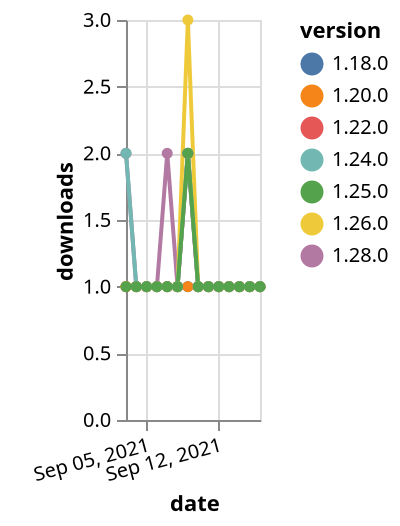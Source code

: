 {"$schema": "https://vega.github.io/schema/vega-lite/v5.json", "description": "A simple bar chart with embedded data.", "data": {"values": [{"date": "2021-09-03", "total": 220, "delta": 1, "version": "1.18.0"}, {"date": "2021-09-04", "total": 221, "delta": 1, "version": "1.18.0"}, {"date": "2021-09-05", "total": 222, "delta": 1, "version": "1.18.0"}, {"date": "2021-09-06", "total": 223, "delta": 1, "version": "1.18.0"}, {"date": "2021-09-07", "total": 224, "delta": 1, "version": "1.18.0"}, {"date": "2021-09-08", "total": 225, "delta": 1, "version": "1.18.0"}, {"date": "2021-09-09", "total": 226, "delta": 1, "version": "1.18.0"}, {"date": "2021-09-10", "total": 227, "delta": 1, "version": "1.18.0"}, {"date": "2021-09-11", "total": 228, "delta": 1, "version": "1.18.0"}, {"date": "2021-09-12", "total": 229, "delta": 1, "version": "1.18.0"}, {"date": "2021-09-13", "total": 230, "delta": 1, "version": "1.18.0"}, {"date": "2021-09-14", "total": 231, "delta": 1, "version": "1.18.0"}, {"date": "2021-09-15", "total": 232, "delta": 1, "version": "1.18.0"}, {"date": "2021-09-16", "total": 233, "delta": 1, "version": "1.18.0"}, {"date": "2021-09-03", "total": 167, "delta": 1, "version": "1.22.0"}, {"date": "2021-09-04", "total": 168, "delta": 1, "version": "1.22.0"}, {"date": "2021-09-05", "total": 169, "delta": 1, "version": "1.22.0"}, {"date": "2021-09-06", "total": 170, "delta": 1, "version": "1.22.0"}, {"date": "2021-09-07", "total": 171, "delta": 1, "version": "1.22.0"}, {"date": "2021-09-08", "total": 172, "delta": 1, "version": "1.22.0"}, {"date": "2021-09-09", "total": 174, "delta": 2, "version": "1.22.0"}, {"date": "2021-09-10", "total": 175, "delta": 1, "version": "1.22.0"}, {"date": "2021-09-11", "total": 176, "delta": 1, "version": "1.22.0"}, {"date": "2021-09-12", "total": 177, "delta": 1, "version": "1.22.0"}, {"date": "2021-09-13", "total": 178, "delta": 1, "version": "1.22.0"}, {"date": "2021-09-14", "total": 179, "delta": 1, "version": "1.22.0"}, {"date": "2021-09-15", "total": 180, "delta": 1, "version": "1.22.0"}, {"date": "2021-09-16", "total": 181, "delta": 1, "version": "1.22.0"}, {"date": "2021-09-03", "total": 115, "delta": 2, "version": "1.28.0"}, {"date": "2021-09-04", "total": 116, "delta": 1, "version": "1.28.0"}, {"date": "2021-09-05", "total": 117, "delta": 1, "version": "1.28.0"}, {"date": "2021-09-06", "total": 118, "delta": 1, "version": "1.28.0"}, {"date": "2021-09-07", "total": 120, "delta": 2, "version": "1.28.0"}, {"date": "2021-09-08", "total": 121, "delta": 1, "version": "1.28.0"}, {"date": "2021-09-09", "total": 123, "delta": 2, "version": "1.28.0"}, {"date": "2021-09-10", "total": 124, "delta": 1, "version": "1.28.0"}, {"date": "2021-09-11", "total": 125, "delta": 1, "version": "1.28.0"}, {"date": "2021-09-12", "total": 126, "delta": 1, "version": "1.28.0"}, {"date": "2021-09-13", "total": 127, "delta": 1, "version": "1.28.0"}, {"date": "2021-09-14", "total": 128, "delta": 1, "version": "1.28.0"}, {"date": "2021-09-15", "total": 129, "delta": 1, "version": "1.28.0"}, {"date": "2021-09-16", "total": 130, "delta": 1, "version": "1.28.0"}, {"date": "2021-09-03", "total": 164, "delta": 1, "version": "1.26.0"}, {"date": "2021-09-04", "total": 165, "delta": 1, "version": "1.26.0"}, {"date": "2021-09-05", "total": 166, "delta": 1, "version": "1.26.0"}, {"date": "2021-09-06", "total": 167, "delta": 1, "version": "1.26.0"}, {"date": "2021-09-07", "total": 168, "delta": 1, "version": "1.26.0"}, {"date": "2021-09-08", "total": 169, "delta": 1, "version": "1.26.0"}, {"date": "2021-09-09", "total": 172, "delta": 3, "version": "1.26.0"}, {"date": "2021-09-10", "total": 173, "delta": 1, "version": "1.26.0"}, {"date": "2021-09-11", "total": 174, "delta": 1, "version": "1.26.0"}, {"date": "2021-09-12", "total": 175, "delta": 1, "version": "1.26.0"}, {"date": "2021-09-13", "total": 176, "delta": 1, "version": "1.26.0"}, {"date": "2021-09-14", "total": 177, "delta": 1, "version": "1.26.0"}, {"date": "2021-09-15", "total": 178, "delta": 1, "version": "1.26.0"}, {"date": "2021-09-16", "total": 179, "delta": 1, "version": "1.26.0"}, {"date": "2021-09-03", "total": 290, "delta": 1, "version": "1.20.0"}, {"date": "2021-09-04", "total": 291, "delta": 1, "version": "1.20.0"}, {"date": "2021-09-05", "total": 292, "delta": 1, "version": "1.20.0"}, {"date": "2021-09-06", "total": 293, "delta": 1, "version": "1.20.0"}, {"date": "2021-09-07", "total": 294, "delta": 1, "version": "1.20.0"}, {"date": "2021-09-08", "total": 295, "delta": 1, "version": "1.20.0"}, {"date": "2021-09-09", "total": 296, "delta": 1, "version": "1.20.0"}, {"date": "2021-09-10", "total": 297, "delta": 1, "version": "1.20.0"}, {"date": "2021-09-11", "total": 298, "delta": 1, "version": "1.20.0"}, {"date": "2021-09-12", "total": 299, "delta": 1, "version": "1.20.0"}, {"date": "2021-09-13", "total": 300, "delta": 1, "version": "1.20.0"}, {"date": "2021-09-14", "total": 301, "delta": 1, "version": "1.20.0"}, {"date": "2021-09-15", "total": 302, "delta": 1, "version": "1.20.0"}, {"date": "2021-09-16", "total": 303, "delta": 1, "version": "1.20.0"}, {"date": "2021-09-03", "total": 147, "delta": 2, "version": "1.24.0"}, {"date": "2021-09-04", "total": 148, "delta": 1, "version": "1.24.0"}, {"date": "2021-09-05", "total": 149, "delta": 1, "version": "1.24.0"}, {"date": "2021-09-06", "total": 150, "delta": 1, "version": "1.24.0"}, {"date": "2021-09-07", "total": 151, "delta": 1, "version": "1.24.0"}, {"date": "2021-09-08", "total": 152, "delta": 1, "version": "1.24.0"}, {"date": "2021-09-09", "total": 154, "delta": 2, "version": "1.24.0"}, {"date": "2021-09-10", "total": 155, "delta": 1, "version": "1.24.0"}, {"date": "2021-09-11", "total": 156, "delta": 1, "version": "1.24.0"}, {"date": "2021-09-12", "total": 157, "delta": 1, "version": "1.24.0"}, {"date": "2021-09-13", "total": 158, "delta": 1, "version": "1.24.0"}, {"date": "2021-09-14", "total": 159, "delta": 1, "version": "1.24.0"}, {"date": "2021-09-15", "total": 160, "delta": 1, "version": "1.24.0"}, {"date": "2021-09-16", "total": 161, "delta": 1, "version": "1.24.0"}, {"date": "2021-09-03", "total": 137, "delta": 1, "version": "1.25.0"}, {"date": "2021-09-04", "total": 138, "delta": 1, "version": "1.25.0"}, {"date": "2021-09-05", "total": 139, "delta": 1, "version": "1.25.0"}, {"date": "2021-09-06", "total": 140, "delta": 1, "version": "1.25.0"}, {"date": "2021-09-07", "total": 141, "delta": 1, "version": "1.25.0"}, {"date": "2021-09-08", "total": 142, "delta": 1, "version": "1.25.0"}, {"date": "2021-09-09", "total": 144, "delta": 2, "version": "1.25.0"}, {"date": "2021-09-10", "total": 145, "delta": 1, "version": "1.25.0"}, {"date": "2021-09-11", "total": 146, "delta": 1, "version": "1.25.0"}, {"date": "2021-09-12", "total": 147, "delta": 1, "version": "1.25.0"}, {"date": "2021-09-13", "total": 148, "delta": 1, "version": "1.25.0"}, {"date": "2021-09-14", "total": 149, "delta": 1, "version": "1.25.0"}, {"date": "2021-09-15", "total": 150, "delta": 1, "version": "1.25.0"}, {"date": "2021-09-16", "total": 151, "delta": 1, "version": "1.25.0"}]}, "width": "container", "mark": {"type": "line", "point": {"filled": true}}, "encoding": {"x": {"field": "date", "type": "temporal", "timeUnit": "yearmonthdate", "title": "date", "axis": {"labelAngle": -15}}, "y": {"field": "delta", "type": "quantitative", "title": "downloads"}, "color": {"field": "version", "type": "nominal"}, "tooltip": {"field": "delta"}}}